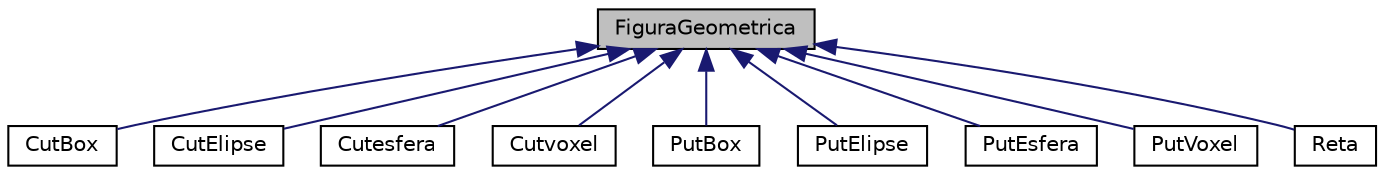 digraph "FiguraGeometrica"
{
 // LATEX_PDF_SIZE
  edge [fontname="Helvetica",fontsize="10",labelfontname="Helvetica",labelfontsize="10"];
  node [fontname="Helvetica",fontsize="10",shape=record];
  Node1 [label="FiguraGeometrica",height=0.2,width=0.4,color="black", fillcolor="grey75", style="filled", fontcolor="black",tooltip=" "];
  Node1 -> Node2 [dir="back",color="midnightblue",fontsize="10",style="solid",fontname="Helvetica"];
  Node2 [label="CutBox",height=0.2,width=0.4,color="black", fillcolor="white", style="filled",URL="$class_cut_box.html",tooltip=" "];
  Node1 -> Node3 [dir="back",color="midnightblue",fontsize="10",style="solid",fontname="Helvetica"];
  Node3 [label="CutElipse",height=0.2,width=0.4,color="black", fillcolor="white", style="filled",URL="$class_cut_elipse.html",tooltip=" "];
  Node1 -> Node4 [dir="back",color="midnightblue",fontsize="10",style="solid",fontname="Helvetica"];
  Node4 [label="Cutesfera",height=0.2,width=0.4,color="black", fillcolor="white", style="filled",URL="$class_cutesfera.html",tooltip=" "];
  Node1 -> Node5 [dir="back",color="midnightblue",fontsize="10",style="solid",fontname="Helvetica"];
  Node5 [label="Cutvoxel",height=0.2,width=0.4,color="black", fillcolor="white", style="filled",URL="$class_cutvoxel.html",tooltip=" "];
  Node1 -> Node6 [dir="back",color="midnightblue",fontsize="10",style="solid",fontname="Helvetica"];
  Node6 [label="PutBox",height=0.2,width=0.4,color="black", fillcolor="white", style="filled",URL="$class_put_box.html",tooltip=" "];
  Node1 -> Node7 [dir="back",color="midnightblue",fontsize="10",style="solid",fontname="Helvetica"];
  Node7 [label="PutElipse",height=0.2,width=0.4,color="black", fillcolor="white", style="filled",URL="$class_put_elipse.html",tooltip=" "];
  Node1 -> Node8 [dir="back",color="midnightblue",fontsize="10",style="solid",fontname="Helvetica"];
  Node8 [label="PutEsfera",height=0.2,width=0.4,color="black", fillcolor="white", style="filled",URL="$class_put_esfera.html",tooltip=" "];
  Node1 -> Node9 [dir="back",color="midnightblue",fontsize="10",style="solid",fontname="Helvetica"];
  Node9 [label="PutVoxel",height=0.2,width=0.4,color="black", fillcolor="white", style="filled",URL="$class_put_voxel.html",tooltip=" "];
  Node1 -> Node10 [dir="back",color="midnightblue",fontsize="10",style="solid",fontname="Helvetica"];
  Node10 [label="Reta",height=0.2,width=0.4,color="black", fillcolor="white", style="filled",URL="$class_reta.html",tooltip=" "];
}
